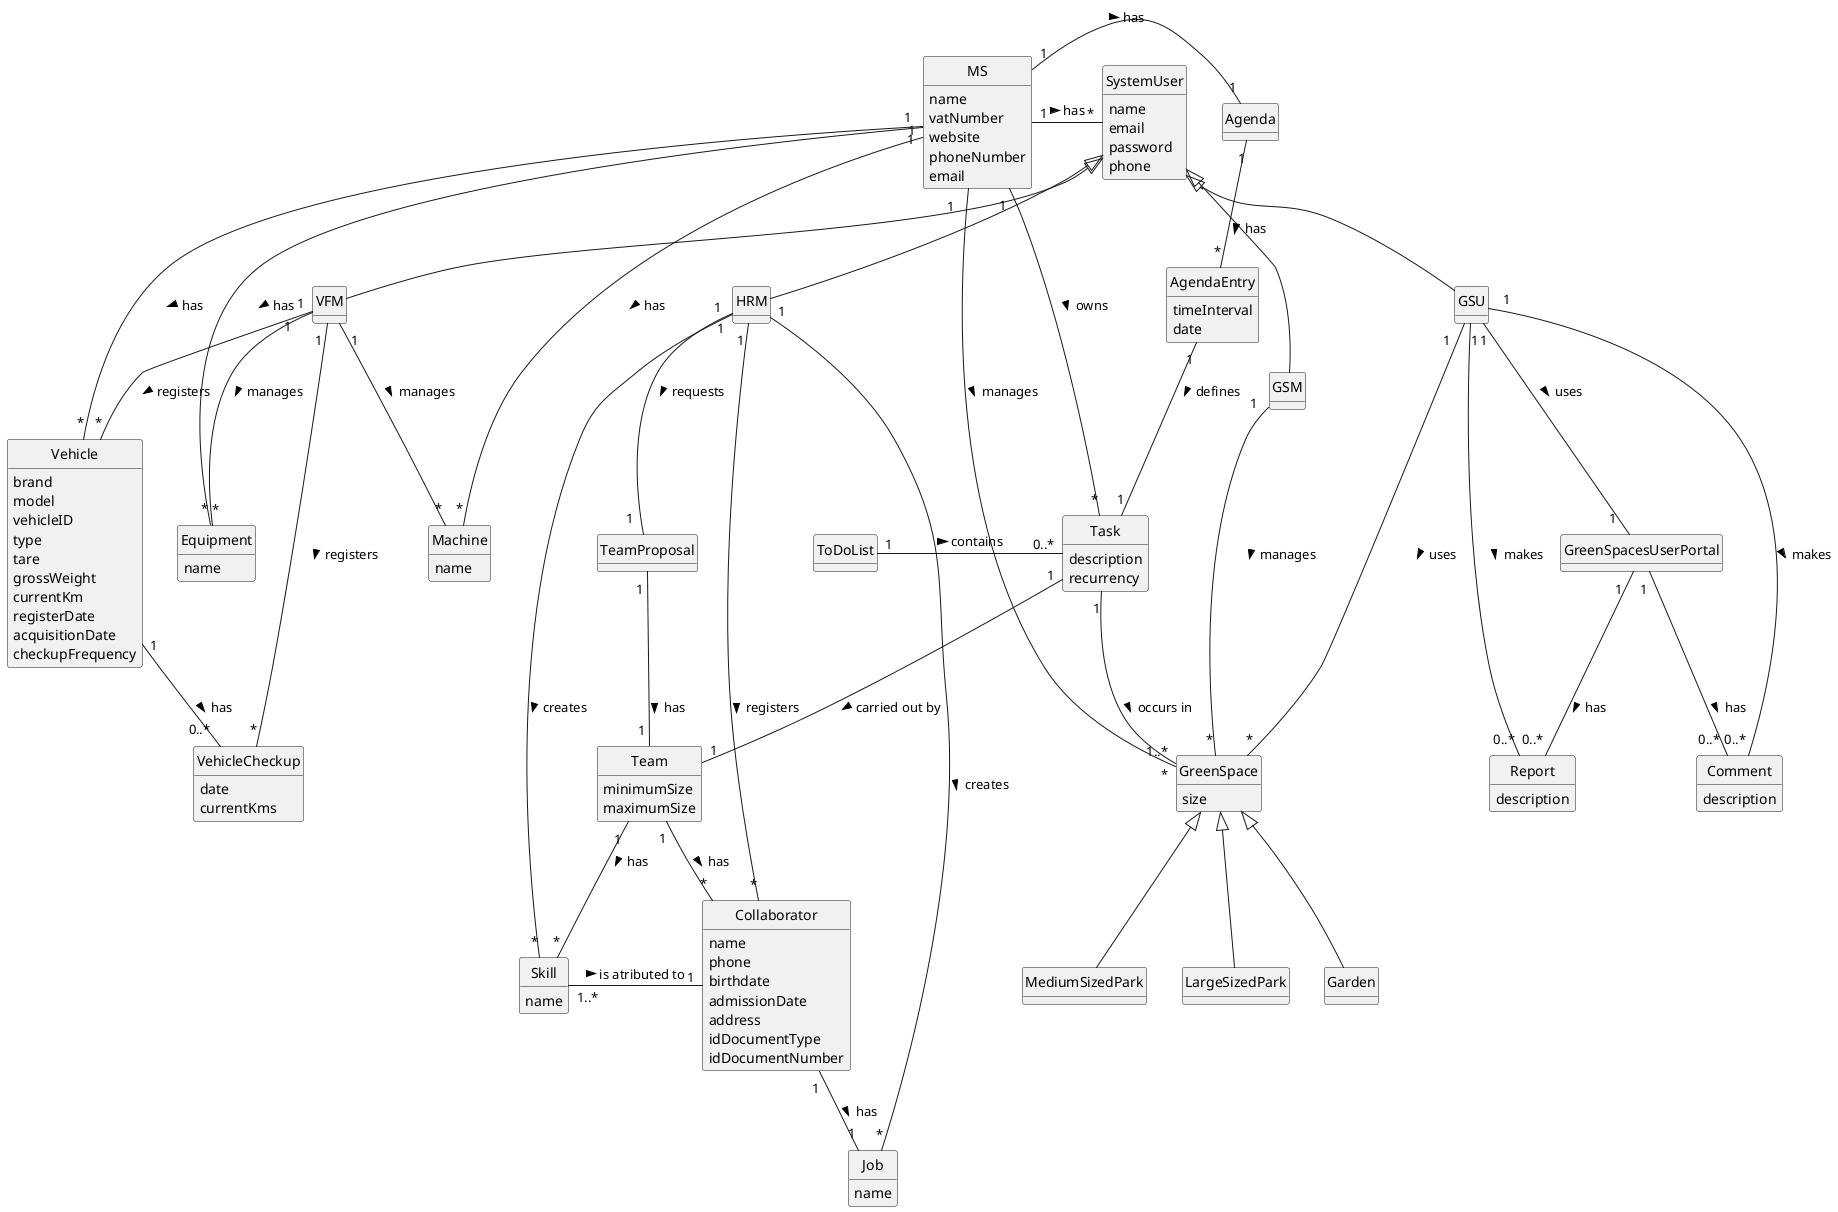 @startuml
skinparam monochrome true
skinparam packageStyle rectangle
skinparam shadowing false
'skinparam linetype ortho
'left to right direction
skinparam classAttributeIconSize 0
hide circle
hide methods



class MS {
    name
    vatNumber
    website
    phoneNumber
    email

}

class GreenSpace {
    size
}

class Garden
class MediumSizedPark
class LargeSizedPark

class SystemUser {
    name
    email
    password
    phone

}
class HRM {
}
class VFM {
}
class Collaborator {
    name
    phone
    birthdate
    admissionDate
    address
    idDocumentType
    idDocumentNumber
}
class GSM {
}
class GSU {
}

class TeamProposal {
}

class Team {
minimumSize
maximumSize
}

class Skill {
    name
}

class Job {
    name
}

class Task {
    description
    recurrency
}

class VehicleCheckup {

    date
    currentKms
}

class Vehicle {
   brand
   model
   vehicleID
   type
   tare
   grossWeight
   currentKm
   registerDate
   acquisitionDate
   checkupFrequency
}

class Machine {
    name
}

class Equipment {
    name
}

class Agenda {
}

class AgendaEntry {
    timeInterval
    date
}

class GreenSpacesUserPortal{
}

class Comment{
    description
}
class Report{
    description
}



class ToDoList{

}


SystemUser <|-- HRM
SystemUser <|-- VFM
SystemUser <|-- GSM
SystemUser <|-- GSU

GreenSpace <|-- Garden
GreenSpace <|-- MediumSizedPark
GreenSpace <|-- LargeSizedPark

Task "1" -- "1..*" GreenSpace : occurs in >

Agenda "1" -- "*" AgendaEntry : has >
AgendaEntry "1" -- "1" Task : defines >


VFM " 1" -- "*" Vehicle : registers >
VFM "  1 " -- "*" Machine : manages >
VFM "  1    " -- "*" Equipment : manages >
Vehicle "1   " -- "0..* " VehicleCheckup : has >
VFM "1 " -- "*" VehicleCheckup : registers >
GSU"  1  " -- "0..*" Report: makes >
GSU"  1  " -- "0..* " Comment: makes >
GSU"  1  " -- "1  " GreenSpacesUserPortal:  uses >
GreenSpacesUserPortal "1  " -- "0..* " Report : has >
GreenSpacesUserPortal "1 " -- "0..* " Comment : has >

MS "1" - "*" SystemUser : has >
MS "1  " - "*" Task: owns >
MS "1" - "*" Machine : has >
MS "1 " - "*" Vehicle : has >
MS "1" - "*" Equipment : has >

Task "1" - "1  " Team:   carried out by   >
ToDoList "1" - "0..*" Task: contains >

HRM "1 " -- "*" Collaborator : registers >
HRM "1 " -- "*" Job : creates >
HRM "1 " -- "*" Skill : creates >
HRM "1" -- "1  " TeamProposal : requests >
TeamProposal "1 " --"1 " Team: has >
Team "1 " -- "*" Collaborator: has >
Skill "1..*" - "1" Collaborator: is atributed to >
Collaborator "1 " -- "1" Job : has >
MS "1" - "1" Agenda : has >
MS "1    " - "*" GreenSpace: manages >
GSU"1   " - "*" GreenSpace: uses >
GSM "1 " - "*" GreenSpace: manages >
Team "1 " -- "*" Skill: has >
@enduml
